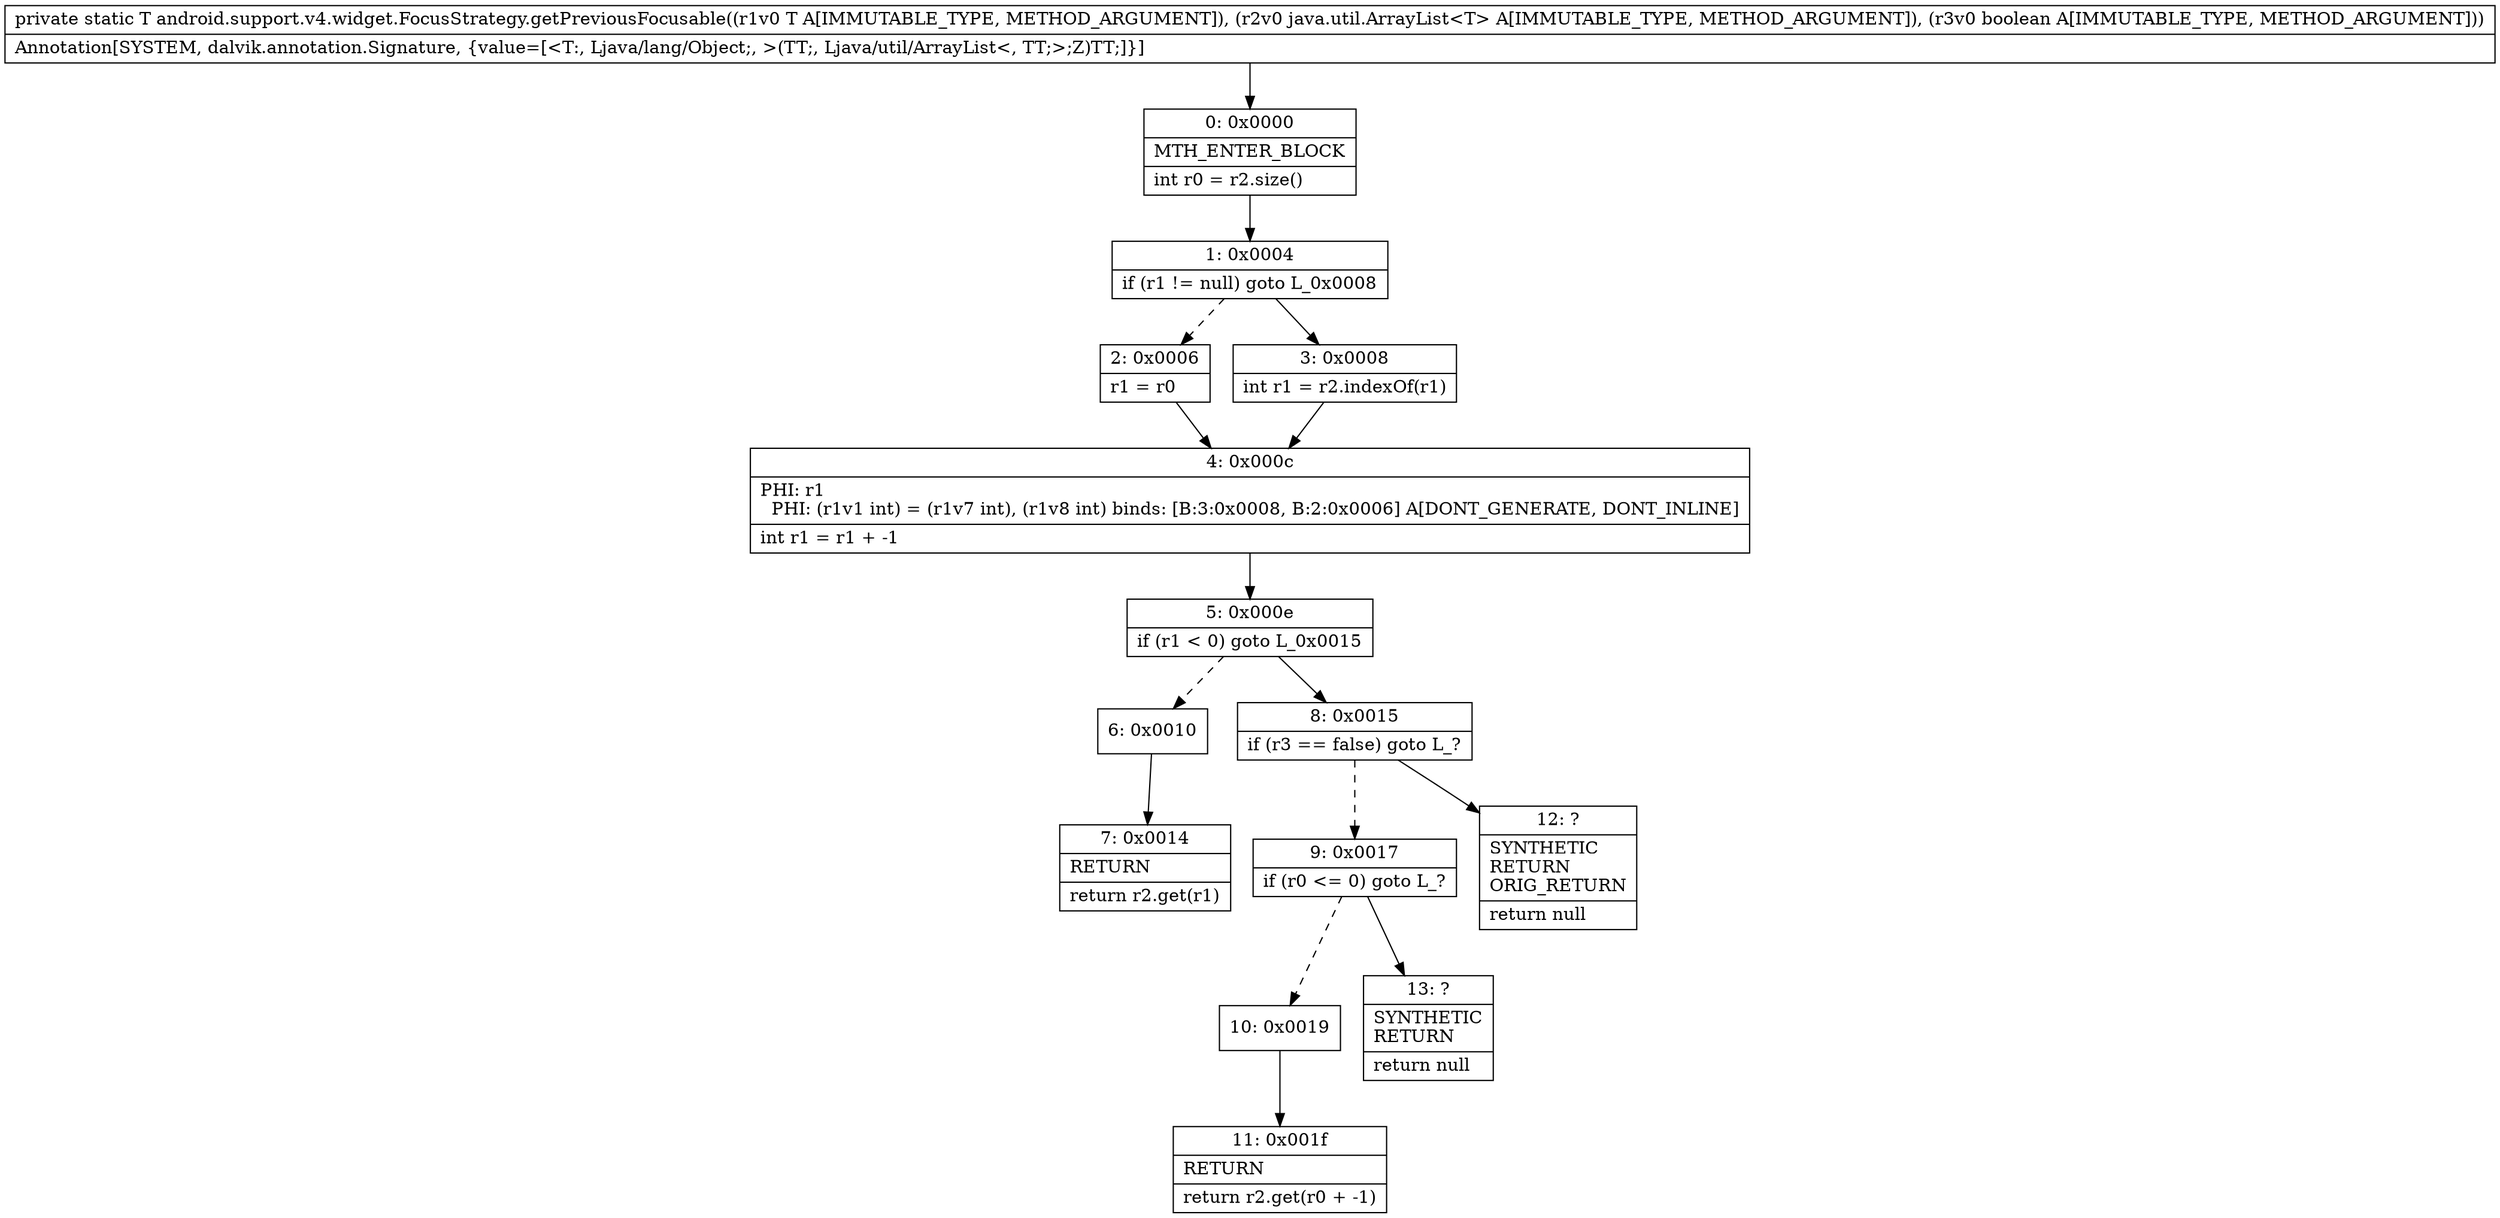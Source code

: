digraph "CFG forandroid.support.v4.widget.FocusStrategy.getPreviousFocusable(Ljava\/lang\/Object;Ljava\/util\/ArrayList;Z)Ljava\/lang\/Object;" {
Node_0 [shape=record,label="{0\:\ 0x0000|MTH_ENTER_BLOCK\l|int r0 = r2.size()\l}"];
Node_1 [shape=record,label="{1\:\ 0x0004|if (r1 != null) goto L_0x0008\l}"];
Node_2 [shape=record,label="{2\:\ 0x0006|r1 = r0\l}"];
Node_3 [shape=record,label="{3\:\ 0x0008|int r1 = r2.indexOf(r1)\l}"];
Node_4 [shape=record,label="{4\:\ 0x000c|PHI: r1 \l  PHI: (r1v1 int) = (r1v7 int), (r1v8 int) binds: [B:3:0x0008, B:2:0x0006] A[DONT_GENERATE, DONT_INLINE]\l|int r1 = r1 + \-1\l}"];
Node_5 [shape=record,label="{5\:\ 0x000e|if (r1 \< 0) goto L_0x0015\l}"];
Node_6 [shape=record,label="{6\:\ 0x0010}"];
Node_7 [shape=record,label="{7\:\ 0x0014|RETURN\l|return r2.get(r1)\l}"];
Node_8 [shape=record,label="{8\:\ 0x0015|if (r3 == false) goto L_?\l}"];
Node_9 [shape=record,label="{9\:\ 0x0017|if (r0 \<= 0) goto L_?\l}"];
Node_10 [shape=record,label="{10\:\ 0x0019}"];
Node_11 [shape=record,label="{11\:\ 0x001f|RETURN\l|return r2.get(r0 + \-1)\l}"];
Node_12 [shape=record,label="{12\:\ ?|SYNTHETIC\lRETURN\lORIG_RETURN\l|return null\l}"];
Node_13 [shape=record,label="{13\:\ ?|SYNTHETIC\lRETURN\l|return null\l}"];
MethodNode[shape=record,label="{private static T android.support.v4.widget.FocusStrategy.getPreviousFocusable((r1v0 T A[IMMUTABLE_TYPE, METHOD_ARGUMENT]), (r2v0 java.util.ArrayList\<T\> A[IMMUTABLE_TYPE, METHOD_ARGUMENT]), (r3v0 boolean A[IMMUTABLE_TYPE, METHOD_ARGUMENT]))  | Annotation[SYSTEM, dalvik.annotation.Signature, \{value=[\<T:, Ljava\/lang\/Object;, \>(TT;, Ljava\/util\/ArrayList\<, TT;\>;Z)TT;]\}]\l}"];
MethodNode -> Node_0;
Node_0 -> Node_1;
Node_1 -> Node_2[style=dashed];
Node_1 -> Node_3;
Node_2 -> Node_4;
Node_3 -> Node_4;
Node_4 -> Node_5;
Node_5 -> Node_6[style=dashed];
Node_5 -> Node_8;
Node_6 -> Node_7;
Node_8 -> Node_9[style=dashed];
Node_8 -> Node_12;
Node_9 -> Node_10[style=dashed];
Node_9 -> Node_13;
Node_10 -> Node_11;
}


